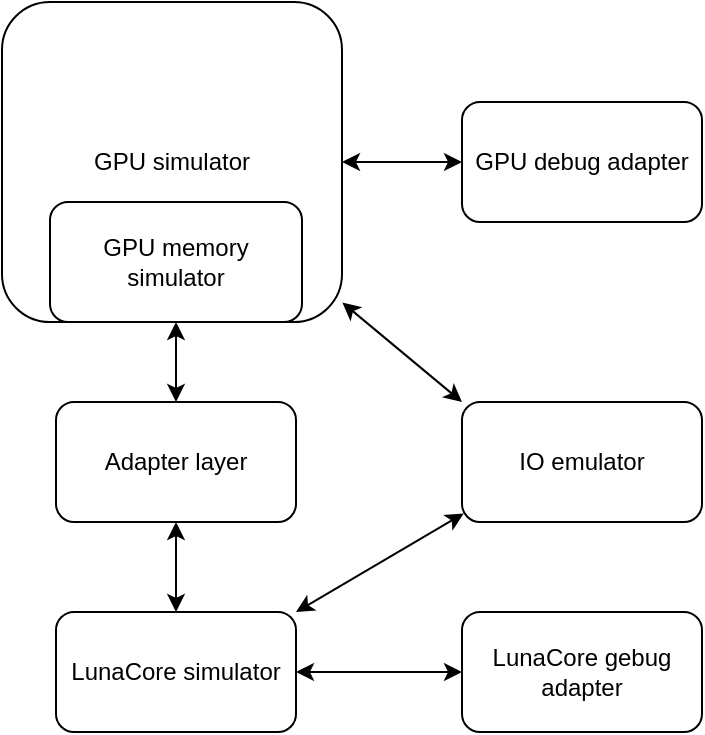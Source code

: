 <mxfile version="18.1.3" type="device"><diagram id="81IU_ffjLkJCdlmwZPsv" name="Страница 1"><mxGraphModel dx="815" dy="576" grid="1" gridSize="10" guides="1" tooltips="1" connect="1" arrows="1" fold="1" page="1" pageScale="1" pageWidth="827" pageHeight="1169" math="0" shadow="0"><root><mxCell id="0"/><mxCell id="1" parent="0"/><mxCell id="xsRQgD7oNi8o5smeBJeE-14" style="edgeStyle=none;rounded=0;orthogonalLoop=1;jettySize=auto;html=1;exitX=1;exitY=0;exitDx=0;exitDy=0;entryX=0.007;entryY=0.929;entryDx=0;entryDy=0;entryPerimeter=0;startArrow=classic;startFill=1;" edge="1" parent="1" source="xsRQgD7oNi8o5smeBJeE-1" target="xsRQgD7oNi8o5smeBJeE-12"><mxGeometry relative="1" as="geometry"/></mxCell><mxCell id="xsRQgD7oNi8o5smeBJeE-1" value="LunaCore simulator" style="rounded=1;whiteSpace=wrap;html=1;" vertex="1" parent="1"><mxGeometry x="297" y="525" width="120" height="60" as="geometry"/></mxCell><mxCell id="xsRQgD7oNi8o5smeBJeE-2" value="GPU simulator" style="rounded=1;whiteSpace=wrap;html=1;" vertex="1" parent="1"><mxGeometry x="270" y="220" width="170" height="160" as="geometry"/></mxCell><mxCell id="xsRQgD7oNi8o5smeBJeE-4" value="GPU memory simulator" style="rounded=1;whiteSpace=wrap;html=1;" vertex="1" parent="1"><mxGeometry x="294" y="320" width="126" height="60" as="geometry"/></mxCell><mxCell id="xsRQgD7oNi8o5smeBJeE-6" style="edgeStyle=orthogonalEdgeStyle;rounded=0;orthogonalLoop=1;jettySize=auto;html=1;exitX=0.5;exitY=0;exitDx=0;exitDy=0;entryX=0.5;entryY=1;entryDx=0;entryDy=0;startArrow=classic;startFill=1;" edge="1" parent="1" source="xsRQgD7oNi8o5smeBJeE-5" target="xsRQgD7oNi8o5smeBJeE-4"><mxGeometry relative="1" as="geometry"/></mxCell><mxCell id="xsRQgD7oNi8o5smeBJeE-7" style="edgeStyle=orthogonalEdgeStyle;rounded=0;orthogonalLoop=1;jettySize=auto;html=1;exitX=0.5;exitY=1;exitDx=0;exitDy=0;entryX=0.5;entryY=0;entryDx=0;entryDy=0;startArrow=classic;startFill=1;" edge="1" parent="1" source="xsRQgD7oNi8o5smeBJeE-5" target="xsRQgD7oNi8o5smeBJeE-1"><mxGeometry relative="1" as="geometry"/></mxCell><mxCell id="xsRQgD7oNi8o5smeBJeE-5" value="Adapter layer" style="rounded=1;whiteSpace=wrap;html=1;" vertex="1" parent="1"><mxGeometry x="297" y="420" width="120" height="60" as="geometry"/></mxCell><mxCell id="xsRQgD7oNi8o5smeBJeE-11" style="edgeStyle=orthogonalEdgeStyle;rounded=0;orthogonalLoop=1;jettySize=auto;html=1;exitX=0;exitY=0.5;exitDx=0;exitDy=0;startArrow=classic;startFill=1;" edge="1" parent="1" source="xsRQgD7oNi8o5smeBJeE-8" target="xsRQgD7oNi8o5smeBJeE-2"><mxGeometry relative="1" as="geometry"/></mxCell><mxCell id="xsRQgD7oNi8o5smeBJeE-8" value="GPU debug adapter" style="rounded=1;whiteSpace=wrap;html=1;" vertex="1" parent="1"><mxGeometry x="500" y="270" width="120" height="60" as="geometry"/></mxCell><mxCell id="xsRQgD7oNi8o5smeBJeE-10" style="edgeStyle=orthogonalEdgeStyle;rounded=0;orthogonalLoop=1;jettySize=auto;html=1;exitX=0;exitY=0.5;exitDx=0;exitDy=0;entryX=1;entryY=0.5;entryDx=0;entryDy=0;startArrow=classic;startFill=1;" edge="1" parent="1" source="xsRQgD7oNi8o5smeBJeE-9" target="xsRQgD7oNi8o5smeBJeE-1"><mxGeometry relative="1" as="geometry"/></mxCell><mxCell id="xsRQgD7oNi8o5smeBJeE-9" value="LunaCore gebug adapter" style="rounded=1;whiteSpace=wrap;html=1;" vertex="1" parent="1"><mxGeometry x="500" y="525" width="120" height="60" as="geometry"/></mxCell><mxCell id="xsRQgD7oNi8o5smeBJeE-13" style="rounded=0;orthogonalLoop=1;jettySize=auto;html=1;exitX=0;exitY=0;exitDx=0;exitDy=0;entryX=1.001;entryY=0.939;entryDx=0;entryDy=0;entryPerimeter=0;startArrow=classic;startFill=1;" edge="1" parent="1" source="xsRQgD7oNi8o5smeBJeE-12" target="xsRQgD7oNi8o5smeBJeE-2"><mxGeometry relative="1" as="geometry"/></mxCell><mxCell id="xsRQgD7oNi8o5smeBJeE-12" value="IO emulator" style="rounded=1;whiteSpace=wrap;html=1;" vertex="1" parent="1"><mxGeometry x="500" y="420" width="120" height="60" as="geometry"/></mxCell></root></mxGraphModel></diagram></mxfile>